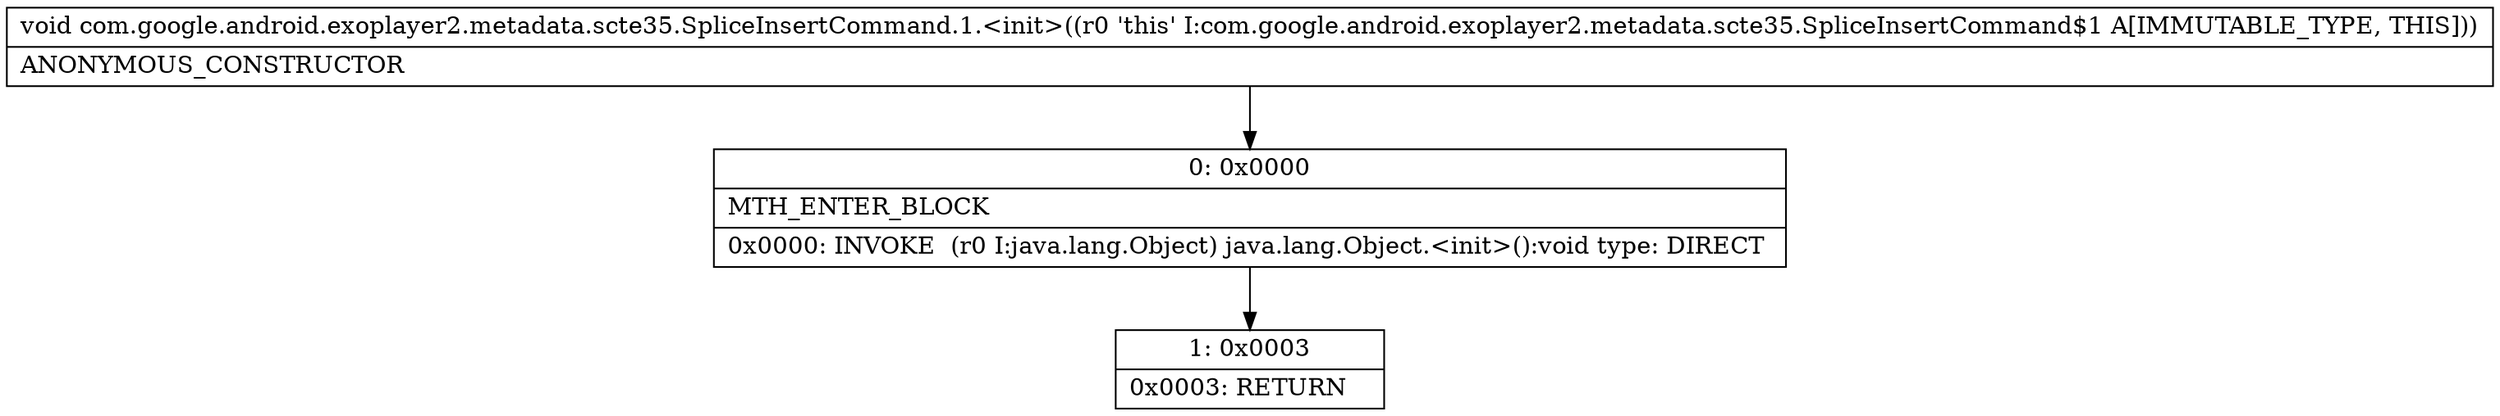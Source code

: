 digraph "CFG forcom.google.android.exoplayer2.metadata.scte35.SpliceInsertCommand.1.\<init\>()V" {
Node_0 [shape=record,label="{0\:\ 0x0000|MTH_ENTER_BLOCK\l|0x0000: INVOKE  (r0 I:java.lang.Object) java.lang.Object.\<init\>():void type: DIRECT \l}"];
Node_1 [shape=record,label="{1\:\ 0x0003|0x0003: RETURN   \l}"];
MethodNode[shape=record,label="{void com.google.android.exoplayer2.metadata.scte35.SpliceInsertCommand.1.\<init\>((r0 'this' I:com.google.android.exoplayer2.metadata.scte35.SpliceInsertCommand$1 A[IMMUTABLE_TYPE, THIS]))  | ANONYMOUS_CONSTRUCTOR\l}"];
MethodNode -> Node_0;
Node_0 -> Node_1;
}

